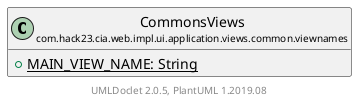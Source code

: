 @startuml
    set namespaceSeparator none
    hide empty fields
    hide empty methods

    class "<size:14>CommonsViews\n<size:10>com.hack23.cia.web.impl.ui.application.views.common.viewnames" as com.hack23.cia.web.impl.ui.application.views.common.viewnames.CommonsViews [[CommonsViews.html]] {
        {static} +MAIN_VIEW_NAME: String
    }

    center footer UMLDoclet 2.0.5, PlantUML 1.2019.08
@enduml
